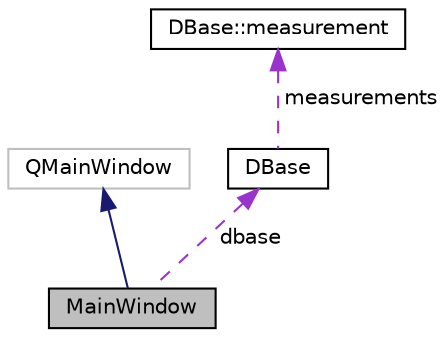 digraph "MainWindow"
{
 // LATEX_PDF_SIZE
  edge [fontname="Helvetica",fontsize="10",labelfontname="Helvetica",labelfontsize="10"];
  node [fontname="Helvetica",fontsize="10",shape=record];
  Node1 [label="MainWindow",height=0.2,width=0.4,color="black", fillcolor="grey75", style="filled", fontcolor="black",tooltip="The presentation layer class."];
  Node2 -> Node1 [dir="back",color="midnightblue",fontsize="10",style="solid",fontname="Helvetica"];
  Node2 [label="QMainWindow",height=0.2,width=0.4,color="grey75", fillcolor="white", style="filled",tooltip=" "];
  Node3 -> Node1 [dir="back",color="darkorchid3",fontsize="10",style="dashed",label=" dbase" ,fontname="Helvetica"];
  Node3 [label="DBase",height=0.2,width=0.4,color="black", fillcolor="white", style="filled",URL="$class_d_base.html",tooltip="The data layer class."];
  Node4 -> Node3 [dir="back",color="darkorchid3",fontsize="10",style="dashed",label=" measurements" ,fontname="Helvetica"];
  Node4 [label="DBase::measurement",height=0.2,width=0.4,color="black", fillcolor="white", style="filled",URL="$struct_d_base_1_1measurement.html",tooltip=" "];
}
